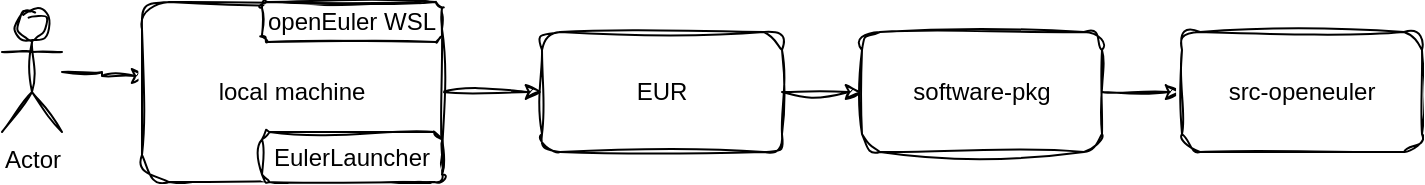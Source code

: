 <mxfile version="21.2.9" type="github">
  <diagram name="第 1 页" id="JrufRXIIQHaU06la0iRj">
    <mxGraphModel dx="794" dy="479" grid="1" gridSize="10" guides="1" tooltips="1" connect="1" arrows="1" fold="1" page="1" pageScale="1" pageWidth="827" pageHeight="1169" math="0" shadow="0">
      <root>
        <mxCell id="0" />
        <mxCell id="1" parent="0" />
        <mxCell id="X4ZpKcgAw20V4GZtrfSU-8" style="edgeStyle=orthogonalEdgeStyle;rounded=0;orthogonalLoop=1;jettySize=auto;html=1;entryX=0.02;entryY=0.411;entryDx=0;entryDy=0;entryPerimeter=0;sketch=1;curveFitting=1;jiggle=2;" edge="1" parent="1" source="X4ZpKcgAw20V4GZtrfSU-1" target="X4ZpKcgAw20V4GZtrfSU-2">
          <mxGeometry relative="1" as="geometry" />
        </mxCell>
        <mxCell id="X4ZpKcgAw20V4GZtrfSU-1" value="Actor" style="shape=umlActor;verticalLabelPosition=bottom;verticalAlign=top;html=1;outlineConnect=0;sketch=1;curveFitting=1;jiggle=2;" vertex="1" parent="1">
          <mxGeometry x="170" y="190" width="30" height="60" as="geometry" />
        </mxCell>
        <mxCell id="X4ZpKcgAw20V4GZtrfSU-9" style="edgeStyle=orthogonalEdgeStyle;rounded=0;orthogonalLoop=1;jettySize=auto;html=1;entryX=0;entryY=0.5;entryDx=0;entryDy=0;sketch=1;curveFitting=1;jiggle=2;" edge="1" parent="1" source="X4ZpKcgAw20V4GZtrfSU-2" target="X4ZpKcgAw20V4GZtrfSU-3">
          <mxGeometry relative="1" as="geometry" />
        </mxCell>
        <mxCell id="X4ZpKcgAw20V4GZtrfSU-2" value="local machine" style="rounded=1;whiteSpace=wrap;html=1;sketch=1;curveFitting=1;jiggle=2;" vertex="1" parent="1">
          <mxGeometry x="240" y="185" width="150" height="90" as="geometry" />
        </mxCell>
        <mxCell id="X4ZpKcgAw20V4GZtrfSU-11" style="edgeStyle=orthogonalEdgeStyle;rounded=0;orthogonalLoop=1;jettySize=auto;html=1;sketch=1;curveFitting=1;jiggle=2;" edge="1" parent="1" source="X4ZpKcgAw20V4GZtrfSU-3" target="X4ZpKcgAw20V4GZtrfSU-4">
          <mxGeometry relative="1" as="geometry" />
        </mxCell>
        <mxCell id="X4ZpKcgAw20V4GZtrfSU-3" value="EUR" style="rounded=1;whiteSpace=wrap;html=1;sketch=1;curveFitting=1;jiggle=2;" vertex="1" parent="1">
          <mxGeometry x="440" y="200" width="120" height="60" as="geometry" />
        </mxCell>
        <mxCell id="X4ZpKcgAw20V4GZtrfSU-12" style="edgeStyle=orthogonalEdgeStyle;rounded=0;orthogonalLoop=1;jettySize=auto;html=1;sketch=1;curveFitting=1;jiggle=2;" edge="1" parent="1" source="X4ZpKcgAw20V4GZtrfSU-4" target="X4ZpKcgAw20V4GZtrfSU-5">
          <mxGeometry relative="1" as="geometry" />
        </mxCell>
        <mxCell id="X4ZpKcgAw20V4GZtrfSU-4" value="software-pkg" style="rounded=1;whiteSpace=wrap;html=1;sketch=1;curveFitting=1;jiggle=2;" vertex="1" parent="1">
          <mxGeometry x="600" y="200" width="120" height="60" as="geometry" />
        </mxCell>
        <mxCell id="X4ZpKcgAw20V4GZtrfSU-5" value="src-openeuler" style="rounded=1;whiteSpace=wrap;html=1;sketch=1;curveFitting=1;jiggle=2;" vertex="1" parent="1">
          <mxGeometry x="760" y="200" width="120" height="60" as="geometry" />
        </mxCell>
        <mxCell id="X4ZpKcgAw20V4GZtrfSU-6" value="EulerLauncher" style="rounded=1;whiteSpace=wrap;html=1;sketch=1;curveFitting=1;jiggle=2;" vertex="1" parent="1">
          <mxGeometry x="300" y="250" width="90" height="25" as="geometry" />
        </mxCell>
        <mxCell id="X4ZpKcgAw20V4GZtrfSU-7" value="openEuler WSL" style="rounded=1;whiteSpace=wrap;html=1;sketch=1;curveFitting=1;jiggle=2;" vertex="1" parent="1">
          <mxGeometry x="300" y="185" width="90" height="20" as="geometry" />
        </mxCell>
      </root>
    </mxGraphModel>
  </diagram>
</mxfile>
